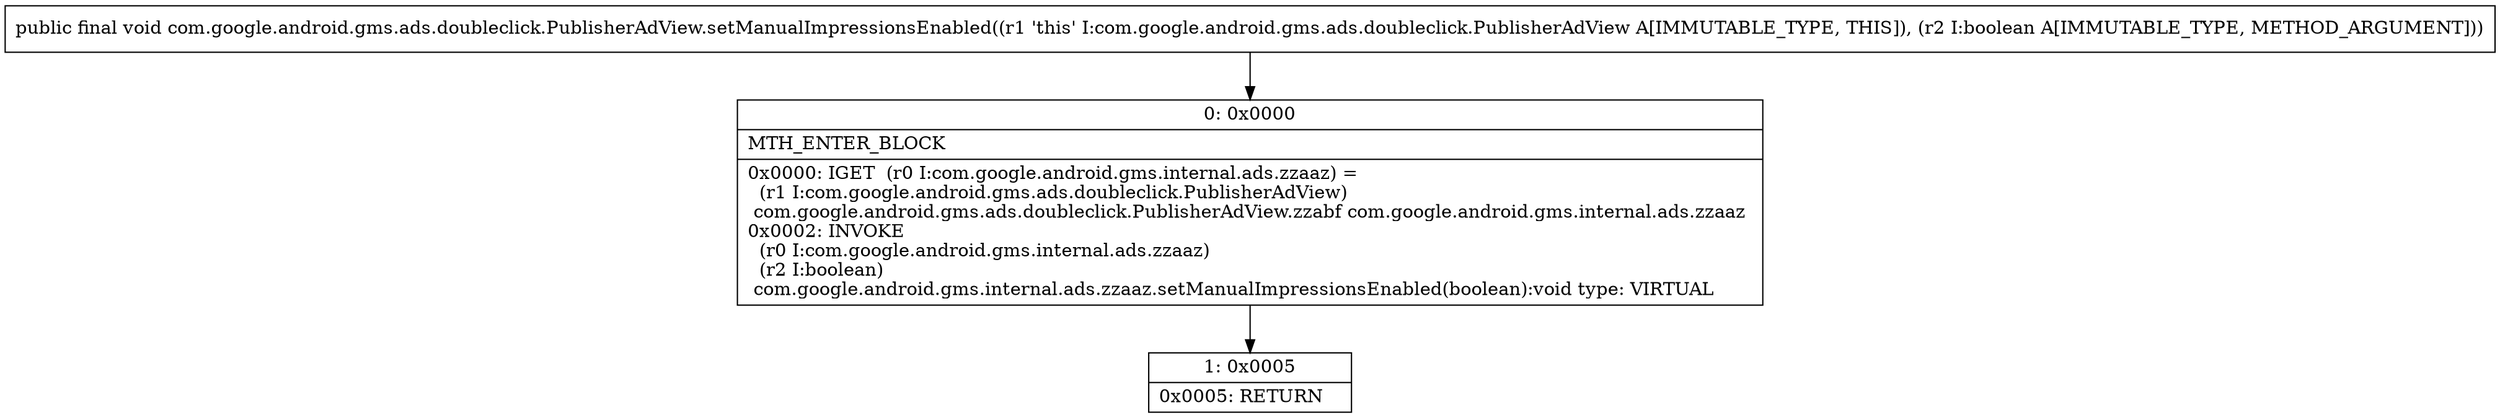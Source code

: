 digraph "CFG forcom.google.android.gms.ads.doubleclick.PublisherAdView.setManualImpressionsEnabled(Z)V" {
Node_0 [shape=record,label="{0\:\ 0x0000|MTH_ENTER_BLOCK\l|0x0000: IGET  (r0 I:com.google.android.gms.internal.ads.zzaaz) = \l  (r1 I:com.google.android.gms.ads.doubleclick.PublisherAdView)\l com.google.android.gms.ads.doubleclick.PublisherAdView.zzabf com.google.android.gms.internal.ads.zzaaz \l0x0002: INVOKE  \l  (r0 I:com.google.android.gms.internal.ads.zzaaz)\l  (r2 I:boolean)\l com.google.android.gms.internal.ads.zzaaz.setManualImpressionsEnabled(boolean):void type: VIRTUAL \l}"];
Node_1 [shape=record,label="{1\:\ 0x0005|0x0005: RETURN   \l}"];
MethodNode[shape=record,label="{public final void com.google.android.gms.ads.doubleclick.PublisherAdView.setManualImpressionsEnabled((r1 'this' I:com.google.android.gms.ads.doubleclick.PublisherAdView A[IMMUTABLE_TYPE, THIS]), (r2 I:boolean A[IMMUTABLE_TYPE, METHOD_ARGUMENT])) }"];
MethodNode -> Node_0;
Node_0 -> Node_1;
}

